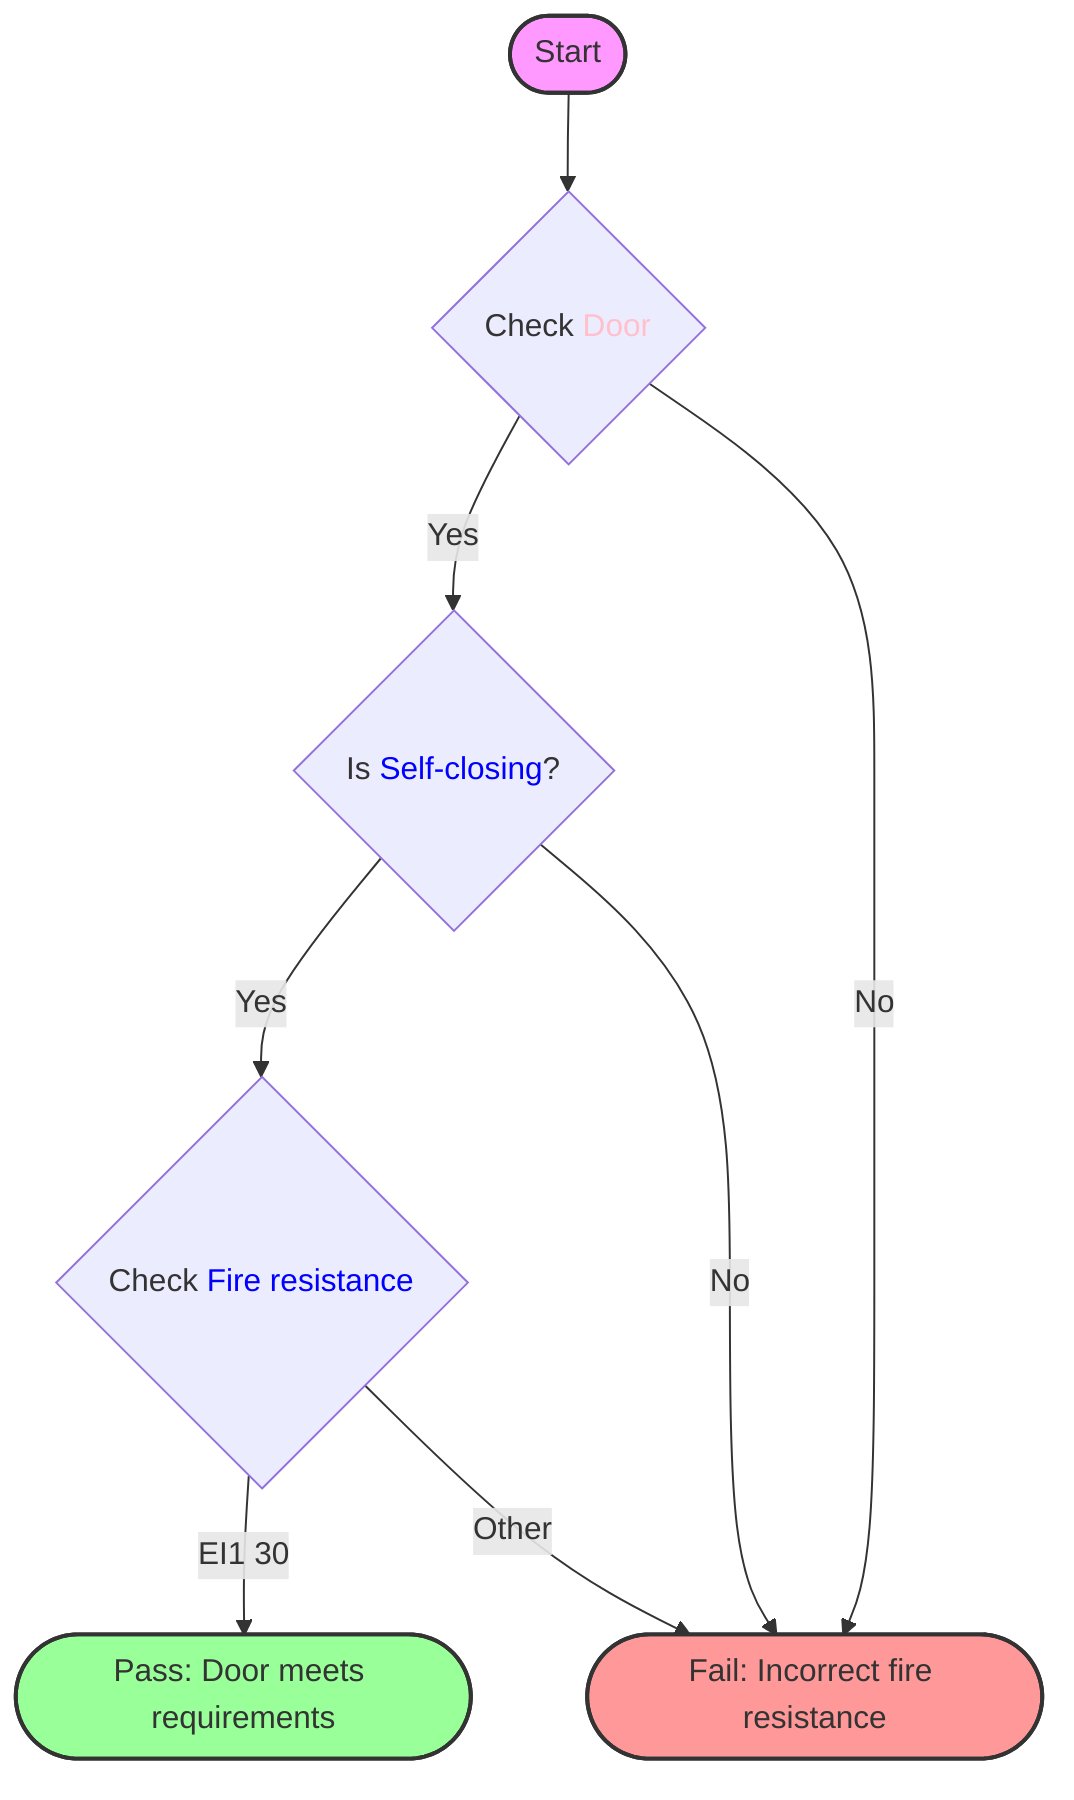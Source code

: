 graph TD
    start([Start]) --> checkDoor{Check <font color='pink'>Door</font>}
    checkDoor --> |Yes| checkSelfClosing{Is <font color='blue'>Self-closing</font>?}
    checkDoor --> |No| fail([Fail: Not a door])
    checkSelfClosing --> |Yes| checkFireResistance{Check <font color='blue'>Fire resistance</font>}
    checkSelfClosing --> |No| fail([Fail: Door not self-closing])
    checkFireResistance --> |EI1 30| pass([Pass: Door meets requirements])
    checkFireResistance --> |Other| fail([Fail: Incorrect fire resistance])
    
    style start fill:#f9f,stroke:#333,stroke-width:2px
    style pass fill:#9f9,stroke:#333,stroke-width:2px
    style fail fill:#f99,stroke:#333,stroke-width:2px